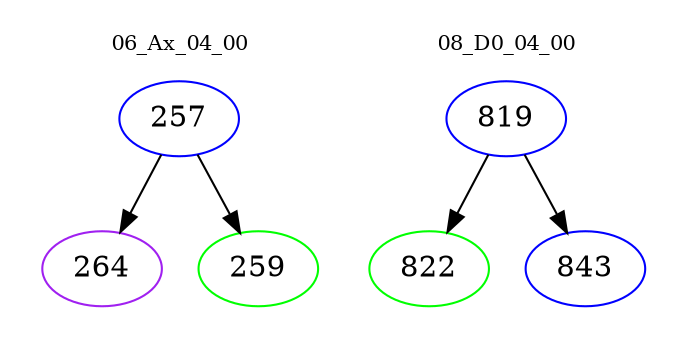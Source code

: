 digraph{
subgraph cluster_0 {
color = white
label = "06_Ax_04_00";
fontsize=10;
T0_257 [label="257", color="blue"]
T0_257 -> T0_264 [color="black"]
T0_264 [label="264", color="purple"]
T0_257 -> T0_259 [color="black"]
T0_259 [label="259", color="green"]
}
subgraph cluster_1 {
color = white
label = "08_D0_04_00";
fontsize=10;
T1_819 [label="819", color="blue"]
T1_819 -> T1_822 [color="black"]
T1_822 [label="822", color="green"]
T1_819 -> T1_843 [color="black"]
T1_843 [label="843", color="blue"]
}
}
